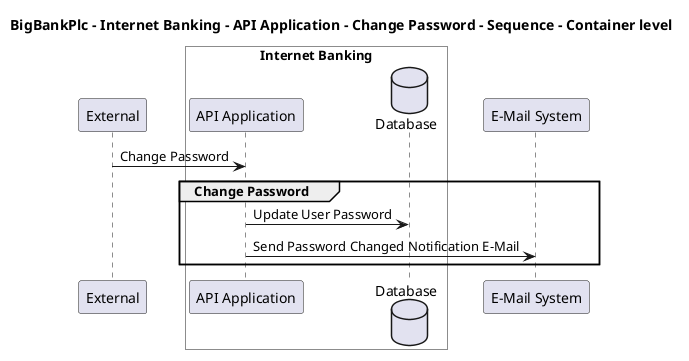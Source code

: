 @startuml

title BigBankPlc - Internet Banking - API Application - Change Password - Sequence - Container level

participant "External" as C4InterFlow.SoftwareSystems.ExternalSystem

box "Internet Banking" #White
    participant "API Application" as BigBankPlc.SoftwareSystems.InternetBanking.Containers.APIApplication
    database "Database" as BigBankPlc.SoftwareSystems.InternetBanking.Containers.Database
end box

participant "E-Mail System" as BigBankPlc.SoftwareSystems.EMailSystem

C4InterFlow.SoftwareSystems.ExternalSystem -> BigBankPlc.SoftwareSystems.InternetBanking.Containers.APIApplication : Change Password
group Change Password
BigBankPlc.SoftwareSystems.InternetBanking.Containers.APIApplication -> BigBankPlc.SoftwareSystems.InternetBanking.Containers.Database : Update User Password
BigBankPlc.SoftwareSystems.InternetBanking.Containers.APIApplication -> BigBankPlc.SoftwareSystems.EMailSystem : Send Password Changed Notification E-Mail
end


@enduml
